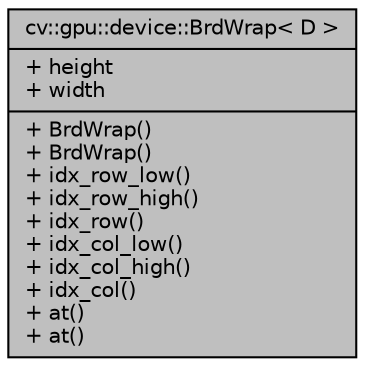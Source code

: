 digraph "cv::gpu::device::BrdWrap&lt; D &gt;"
{
 // LATEX_PDF_SIZE
  edge [fontname="Helvetica",fontsize="10",labelfontname="Helvetica",labelfontsize="10"];
  node [fontname="Helvetica",fontsize="10",shape=record];
  Node1 [label="{cv::gpu::device::BrdWrap\< D \>\n|+ height\l+ width\l|+ BrdWrap()\l+ BrdWrap()\l+ idx_row_low()\l+ idx_row_high()\l+ idx_row()\l+ idx_col_low()\l+ idx_col_high()\l+ idx_col()\l+ at()\l+ at()\l}",height=0.2,width=0.4,color="black", fillcolor="grey75", style="filled", fontcolor="black",tooltip=" "];
}

